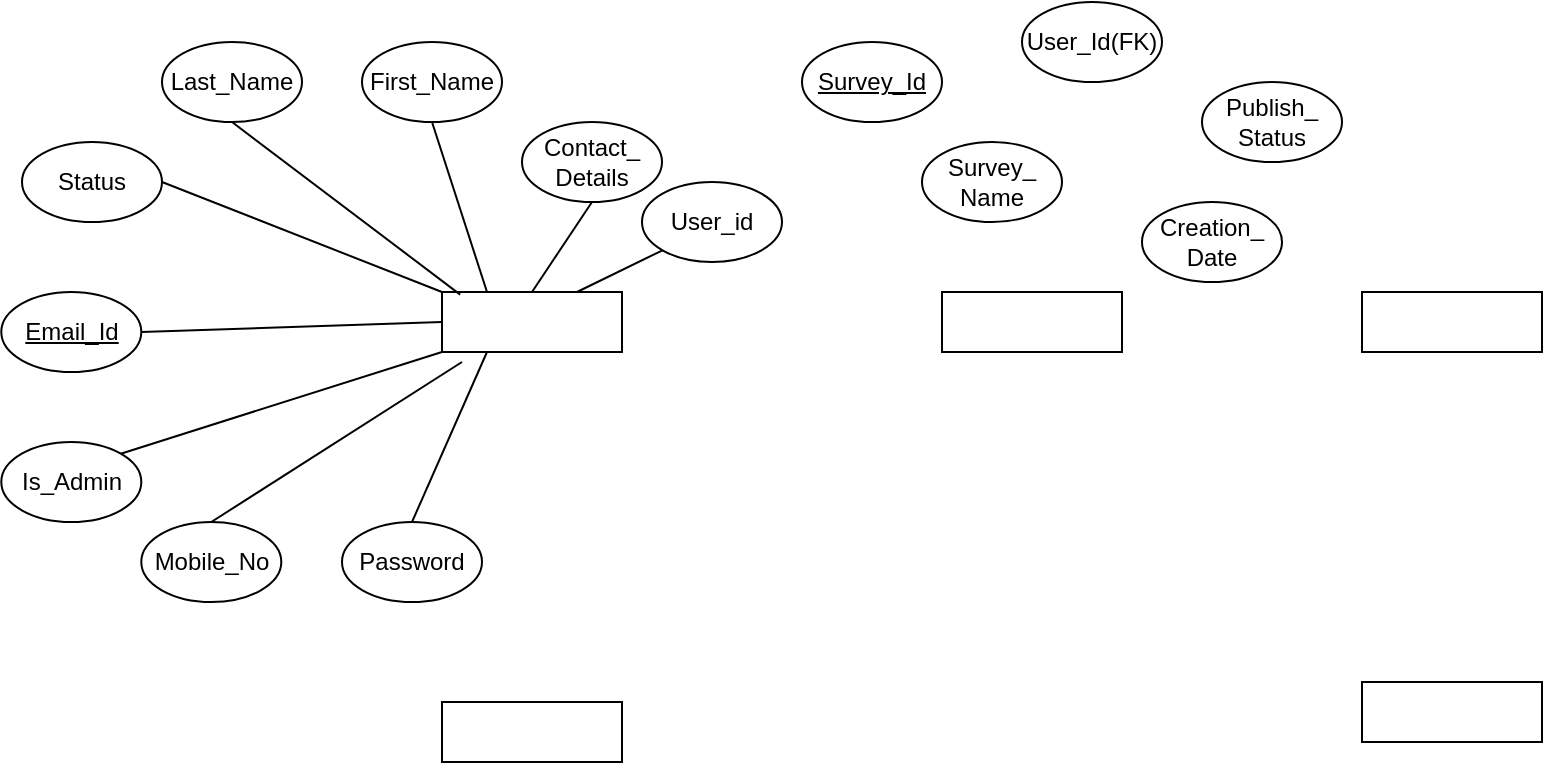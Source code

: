 <mxfile version="12.6.2" type="github">
  <diagram id="C5RBs43oDa-KdzZeNtuy" name="Page-1">
    <mxGraphModel dx="1848" dy="509" grid="1" gridSize="10" guides="1" tooltips="1" connect="1" arrows="1" fold="1" page="1" pageScale="1" pageWidth="827" pageHeight="1169" math="0" shadow="0">
      <root>
        <mxCell id="WIyWlLk6GJQsqaUBKTNV-0"/>
        <mxCell id="WIyWlLk6GJQsqaUBKTNV-1" parent="WIyWlLk6GJQsqaUBKTNV-0"/>
        <mxCell id="aCuzjfMaCI9LKKOryCT1-0" value="" style="rounded=0;whiteSpace=wrap;html=1;" vertex="1" parent="WIyWlLk6GJQsqaUBKTNV-1">
          <mxGeometry x="150" y="205" width="90" height="30" as="geometry"/>
        </mxCell>
        <mxCell id="aCuzjfMaCI9LKKOryCT1-2" value="" style="rounded=0;whiteSpace=wrap;html=1;" vertex="1" parent="WIyWlLk6GJQsqaUBKTNV-1">
          <mxGeometry x="150" y="410" width="90" height="30" as="geometry"/>
        </mxCell>
        <mxCell id="aCuzjfMaCI9LKKOryCT1-5" value="" style="rounded=0;whiteSpace=wrap;html=1;" vertex="1" parent="WIyWlLk6GJQsqaUBKTNV-1">
          <mxGeometry x="400" y="205" width="90" height="30" as="geometry"/>
        </mxCell>
        <mxCell id="aCuzjfMaCI9LKKOryCT1-6" value="" style="rounded=0;whiteSpace=wrap;html=1;" vertex="1" parent="WIyWlLk6GJQsqaUBKTNV-1">
          <mxGeometry x="610" y="400" width="90" height="30" as="geometry"/>
        </mxCell>
        <mxCell id="aCuzjfMaCI9LKKOryCT1-7" value="" style="rounded=0;whiteSpace=wrap;html=1;" vertex="1" parent="WIyWlLk6GJQsqaUBKTNV-1">
          <mxGeometry x="610" y="205" width="90" height="30" as="geometry"/>
        </mxCell>
        <mxCell id="aCuzjfMaCI9LKKOryCT1-10" value="Last_Name" style="ellipse;whiteSpace=wrap;html=1;" vertex="1" parent="WIyWlLk6GJQsqaUBKTNV-1">
          <mxGeometry x="10" y="80" width="70" height="40" as="geometry"/>
        </mxCell>
        <mxCell id="aCuzjfMaCI9LKKOryCT1-11" value="&lt;u&gt;Email_Id&lt;/u&gt;" style="ellipse;whiteSpace=wrap;html=1;" vertex="1" parent="WIyWlLk6GJQsqaUBKTNV-1">
          <mxGeometry x="-70.35" y="205" width="70" height="40" as="geometry"/>
        </mxCell>
        <mxCell id="aCuzjfMaCI9LKKOryCT1-12" value="Status" style="ellipse;whiteSpace=wrap;html=1;" vertex="1" parent="WIyWlLk6GJQsqaUBKTNV-1">
          <mxGeometry x="-60" y="130" width="70" height="40" as="geometry"/>
        </mxCell>
        <mxCell id="aCuzjfMaCI9LKKOryCT1-13" value="Contact_&lt;br&gt;Details" style="ellipse;whiteSpace=wrap;html=1;" vertex="1" parent="WIyWlLk6GJQsqaUBKTNV-1">
          <mxGeometry x="190" y="120" width="70" height="40" as="geometry"/>
        </mxCell>
        <mxCell id="aCuzjfMaCI9LKKOryCT1-14" value="Password" style="ellipse;whiteSpace=wrap;html=1;" vertex="1" parent="WIyWlLk6GJQsqaUBKTNV-1">
          <mxGeometry x="100" y="320" width="70" height="40" as="geometry"/>
        </mxCell>
        <mxCell id="aCuzjfMaCI9LKKOryCT1-15" value="User_id" style="ellipse;whiteSpace=wrap;html=1;" vertex="1" parent="WIyWlLk6GJQsqaUBKTNV-1">
          <mxGeometry x="250" y="150" width="70" height="40" as="geometry"/>
        </mxCell>
        <mxCell id="aCuzjfMaCI9LKKOryCT1-16" value="Mobile_No" style="ellipse;whiteSpace=wrap;html=1;" vertex="1" parent="WIyWlLk6GJQsqaUBKTNV-1">
          <mxGeometry x="-0.35" y="320" width="70" height="40" as="geometry"/>
        </mxCell>
        <mxCell id="aCuzjfMaCI9LKKOryCT1-17" value="First_Name" style="ellipse;whiteSpace=wrap;html=1;" vertex="1" parent="WIyWlLk6GJQsqaUBKTNV-1">
          <mxGeometry x="110" y="80" width="70" height="40" as="geometry"/>
        </mxCell>
        <mxCell id="aCuzjfMaCI9LKKOryCT1-18" value="Is_Admin" style="ellipse;whiteSpace=wrap;html=1;" vertex="1" parent="WIyWlLk6GJQsqaUBKTNV-1">
          <mxGeometry x="-70.35" y="280" width="70" height="40" as="geometry"/>
        </mxCell>
        <mxCell id="aCuzjfMaCI9LKKOryCT1-20" value="" style="endArrow=none;html=1;exitX=1;exitY=0.5;exitDx=0;exitDy=0;entryX=0;entryY=0.5;entryDx=0;entryDy=0;" edge="1" parent="WIyWlLk6GJQsqaUBKTNV-1" source="aCuzjfMaCI9LKKOryCT1-11" target="aCuzjfMaCI9LKKOryCT1-0">
          <mxGeometry width="50" height="50" relative="1" as="geometry">
            <mxPoint x="40" y="240" as="sourcePoint"/>
            <mxPoint x="90" y="190" as="targetPoint"/>
          </mxGeometry>
        </mxCell>
        <mxCell id="aCuzjfMaCI9LKKOryCT1-21" value="" style="endArrow=none;html=1;exitX=1;exitY=0.5;exitDx=0;exitDy=0;entryX=0;entryY=0;entryDx=0;entryDy=0;" edge="1" parent="WIyWlLk6GJQsqaUBKTNV-1" source="aCuzjfMaCI9LKKOryCT1-12" target="aCuzjfMaCI9LKKOryCT1-0">
          <mxGeometry width="50" height="50" relative="1" as="geometry">
            <mxPoint x="30" y="200" as="sourcePoint"/>
            <mxPoint x="80" y="150" as="targetPoint"/>
          </mxGeometry>
        </mxCell>
        <mxCell id="aCuzjfMaCI9LKKOryCT1-22" value="" style="endArrow=none;html=1;exitX=0.5;exitY=1;exitDx=0;exitDy=0;entryX=0.101;entryY=0.043;entryDx=0;entryDy=0;entryPerimeter=0;" edge="1" parent="WIyWlLk6GJQsqaUBKTNV-1" source="aCuzjfMaCI9LKKOryCT1-10" target="aCuzjfMaCI9LKKOryCT1-0">
          <mxGeometry width="50" height="50" relative="1" as="geometry">
            <mxPoint x="80" y="170" as="sourcePoint"/>
            <mxPoint x="130" y="120" as="targetPoint"/>
          </mxGeometry>
        </mxCell>
        <mxCell id="aCuzjfMaCI9LKKOryCT1-23" value="" style="endArrow=none;html=1;exitX=0.5;exitY=1;exitDx=0;exitDy=0;entryX=0.25;entryY=0;entryDx=0;entryDy=0;" edge="1" parent="WIyWlLk6GJQsqaUBKTNV-1" source="aCuzjfMaCI9LKKOryCT1-17" target="aCuzjfMaCI9LKKOryCT1-0">
          <mxGeometry width="50" height="50" relative="1" as="geometry">
            <mxPoint x="120" y="180" as="sourcePoint"/>
            <mxPoint x="170" y="130" as="targetPoint"/>
          </mxGeometry>
        </mxCell>
        <mxCell id="aCuzjfMaCI9LKKOryCT1-24" value="" style="endArrow=none;html=1;entryX=0.5;entryY=1;entryDx=0;entryDy=0;exitX=0.5;exitY=0;exitDx=0;exitDy=0;" edge="1" parent="WIyWlLk6GJQsqaUBKTNV-1" source="aCuzjfMaCI9LKKOryCT1-0" target="aCuzjfMaCI9LKKOryCT1-13">
          <mxGeometry width="50" height="50" relative="1" as="geometry">
            <mxPoint x="200" y="210" as="sourcePoint"/>
            <mxPoint x="250" y="160" as="targetPoint"/>
          </mxGeometry>
        </mxCell>
        <mxCell id="aCuzjfMaCI9LKKOryCT1-25" value="" style="endArrow=none;html=1;exitX=1;exitY=0;exitDx=0;exitDy=0;entryX=0;entryY=1;entryDx=0;entryDy=0;" edge="1" parent="WIyWlLk6GJQsqaUBKTNV-1" source="aCuzjfMaCI9LKKOryCT1-18" target="aCuzjfMaCI9LKKOryCT1-0">
          <mxGeometry width="50" height="50" relative="1" as="geometry">
            <mxPoint x="10" y="300" as="sourcePoint"/>
            <mxPoint x="60" y="250" as="targetPoint"/>
          </mxGeometry>
        </mxCell>
        <mxCell id="aCuzjfMaCI9LKKOryCT1-26" value="" style="endArrow=none;html=1;exitX=0.5;exitY=0;exitDx=0;exitDy=0;entryX=0.111;entryY=1.167;entryDx=0;entryDy=0;entryPerimeter=0;" edge="1" parent="WIyWlLk6GJQsqaUBKTNV-1" source="aCuzjfMaCI9LKKOryCT1-16" target="aCuzjfMaCI9LKKOryCT1-0">
          <mxGeometry width="50" height="50" relative="1" as="geometry">
            <mxPoint x="69.65" y="315" as="sourcePoint"/>
            <mxPoint x="119.65" y="265" as="targetPoint"/>
          </mxGeometry>
        </mxCell>
        <mxCell id="aCuzjfMaCI9LKKOryCT1-27" value="" style="endArrow=none;html=1;exitX=0.5;exitY=0;exitDx=0;exitDy=0;entryX=0.25;entryY=1;entryDx=0;entryDy=0;" edge="1" parent="WIyWlLk6GJQsqaUBKTNV-1" source="aCuzjfMaCI9LKKOryCT1-14" target="aCuzjfMaCI9LKKOryCT1-0">
          <mxGeometry width="50" height="50" relative="1" as="geometry">
            <mxPoint x="110" y="320" as="sourcePoint"/>
            <mxPoint x="160" y="270" as="targetPoint"/>
          </mxGeometry>
        </mxCell>
        <mxCell id="aCuzjfMaCI9LKKOryCT1-28" value="" style="endArrow=none;html=1;exitX=0;exitY=1;exitDx=0;exitDy=0;entryX=0.75;entryY=0;entryDx=0;entryDy=0;" edge="1" parent="WIyWlLk6GJQsqaUBKTNV-1" source="aCuzjfMaCI9LKKOryCT1-15" target="aCuzjfMaCI9LKKOryCT1-0">
          <mxGeometry width="50" height="50" relative="1" as="geometry">
            <mxPoint x="250" y="280" as="sourcePoint"/>
            <mxPoint x="300" y="230" as="targetPoint"/>
          </mxGeometry>
        </mxCell>
        <mxCell id="aCuzjfMaCI9LKKOryCT1-31" value="Creation_&lt;br&gt;Date" style="ellipse;whiteSpace=wrap;html=1;" vertex="1" parent="WIyWlLk6GJQsqaUBKTNV-1">
          <mxGeometry x="500" y="160" width="70" height="40" as="geometry"/>
        </mxCell>
        <mxCell id="aCuzjfMaCI9LKKOryCT1-32" value="Survey_&lt;br&gt;Name" style="ellipse;whiteSpace=wrap;html=1;" vertex="1" parent="WIyWlLk6GJQsqaUBKTNV-1">
          <mxGeometry x="390" y="130" width="70" height="40" as="geometry"/>
        </mxCell>
        <mxCell id="aCuzjfMaCI9LKKOryCT1-33" value="Publish_&lt;br&gt;Status" style="ellipse;whiteSpace=wrap;html=1;" vertex="1" parent="WIyWlLk6GJQsqaUBKTNV-1">
          <mxGeometry x="530" y="100" width="70" height="40" as="geometry"/>
        </mxCell>
        <mxCell id="aCuzjfMaCI9LKKOryCT1-34" value="&lt;u&gt;Survey_Id&lt;/u&gt;" style="ellipse;whiteSpace=wrap;html=1;" vertex="1" parent="WIyWlLk6GJQsqaUBKTNV-1">
          <mxGeometry x="330" y="80" width="70" height="40" as="geometry"/>
        </mxCell>
        <mxCell id="aCuzjfMaCI9LKKOryCT1-35" value="User_Id(FK)" style="ellipse;whiteSpace=wrap;html=1;" vertex="1" parent="WIyWlLk6GJQsqaUBKTNV-1">
          <mxGeometry x="440" y="60" width="70" height="40" as="geometry"/>
        </mxCell>
      </root>
    </mxGraphModel>
  </diagram>
</mxfile>

